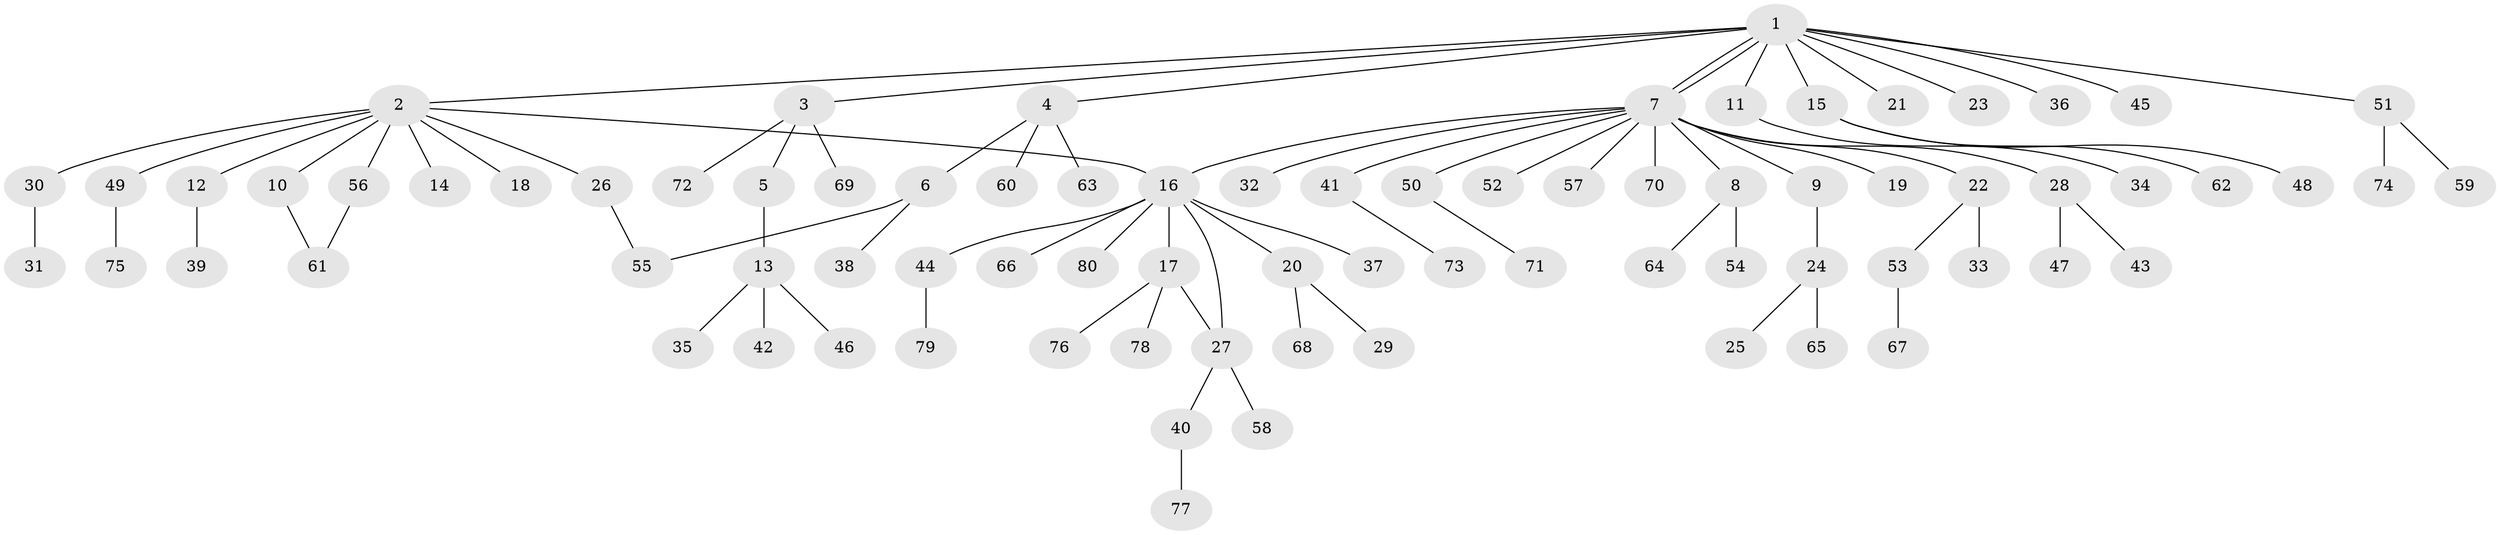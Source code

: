// Generated by graph-tools (version 1.1) at 2025/14/03/09/25 04:14:45]
// undirected, 80 vertices, 84 edges
graph export_dot {
graph [start="1"]
  node [color=gray90,style=filled];
  1;
  2;
  3;
  4;
  5;
  6;
  7;
  8;
  9;
  10;
  11;
  12;
  13;
  14;
  15;
  16;
  17;
  18;
  19;
  20;
  21;
  22;
  23;
  24;
  25;
  26;
  27;
  28;
  29;
  30;
  31;
  32;
  33;
  34;
  35;
  36;
  37;
  38;
  39;
  40;
  41;
  42;
  43;
  44;
  45;
  46;
  47;
  48;
  49;
  50;
  51;
  52;
  53;
  54;
  55;
  56;
  57;
  58;
  59;
  60;
  61;
  62;
  63;
  64;
  65;
  66;
  67;
  68;
  69;
  70;
  71;
  72;
  73;
  74;
  75;
  76;
  77;
  78;
  79;
  80;
  1 -- 2;
  1 -- 3;
  1 -- 4;
  1 -- 7;
  1 -- 7;
  1 -- 11;
  1 -- 15;
  1 -- 21;
  1 -- 23;
  1 -- 36;
  1 -- 45;
  1 -- 51;
  2 -- 10;
  2 -- 12;
  2 -- 14;
  2 -- 16;
  2 -- 18;
  2 -- 26;
  2 -- 30;
  2 -- 49;
  2 -- 56;
  3 -- 5;
  3 -- 69;
  3 -- 72;
  4 -- 6;
  4 -- 60;
  4 -- 63;
  5 -- 13;
  6 -- 38;
  6 -- 55;
  7 -- 8;
  7 -- 9;
  7 -- 16;
  7 -- 19;
  7 -- 22;
  7 -- 28;
  7 -- 32;
  7 -- 41;
  7 -- 50;
  7 -- 52;
  7 -- 57;
  7 -- 70;
  8 -- 54;
  8 -- 64;
  9 -- 24;
  10 -- 61;
  11 -- 34;
  12 -- 39;
  13 -- 35;
  13 -- 42;
  13 -- 46;
  15 -- 48;
  15 -- 62;
  16 -- 17;
  16 -- 20;
  16 -- 27;
  16 -- 37;
  16 -- 44;
  16 -- 66;
  16 -- 80;
  17 -- 27;
  17 -- 76;
  17 -- 78;
  20 -- 29;
  20 -- 68;
  22 -- 33;
  22 -- 53;
  24 -- 25;
  24 -- 65;
  26 -- 55;
  27 -- 40;
  27 -- 58;
  28 -- 43;
  28 -- 47;
  30 -- 31;
  40 -- 77;
  41 -- 73;
  44 -- 79;
  49 -- 75;
  50 -- 71;
  51 -- 59;
  51 -- 74;
  53 -- 67;
  56 -- 61;
}
